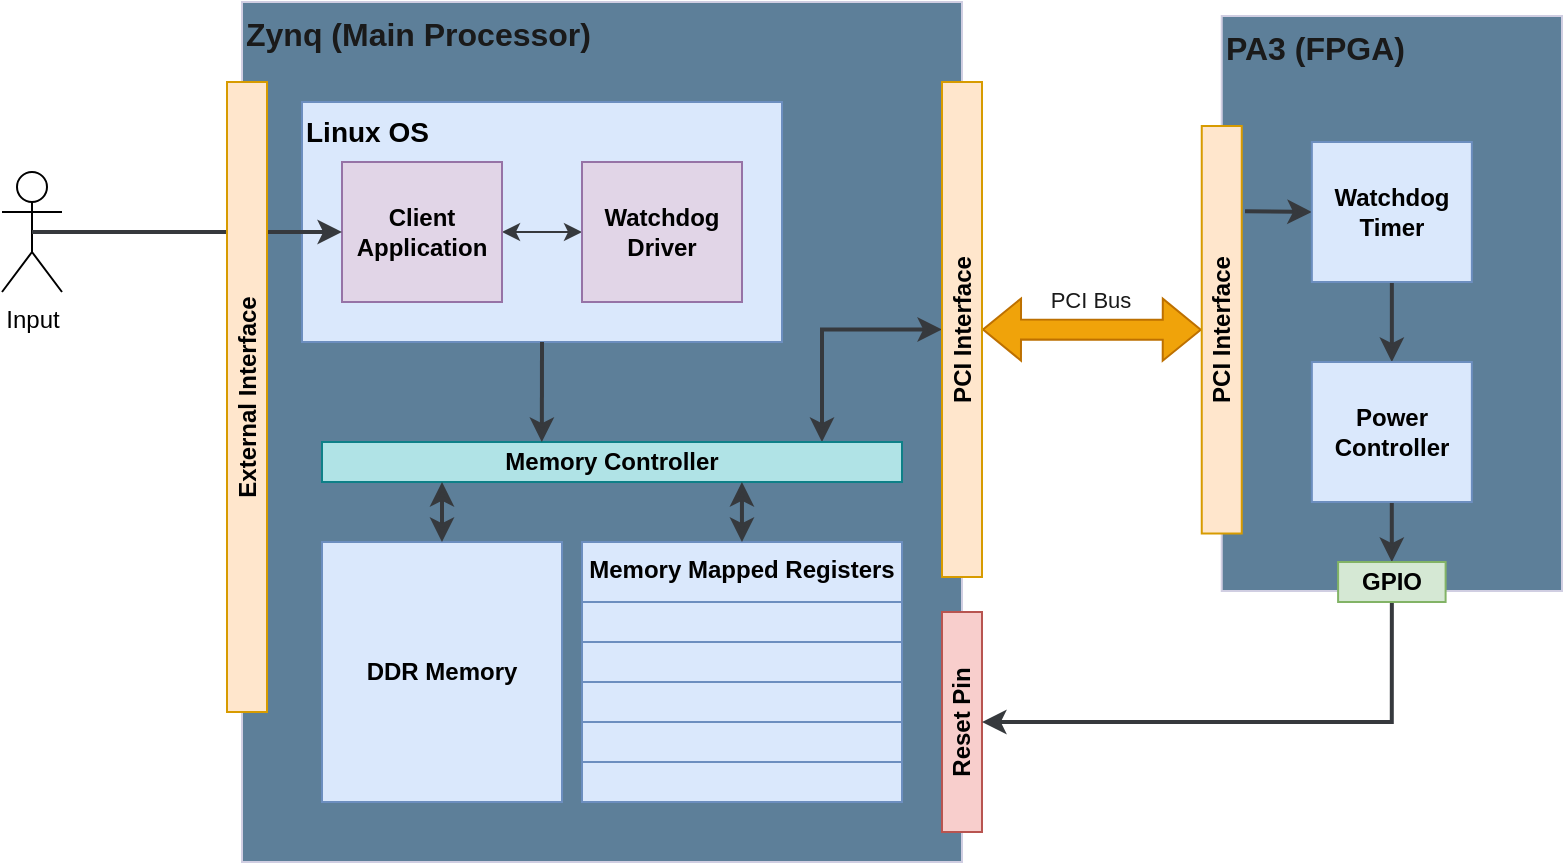 <mxfile version="24.1.0" type="device" pages="3">
  <diagram name="Block Diagram" id="9YBmLriEIpr9SxbL7mwh">
    <mxGraphModel dx="1434" dy="844" grid="1" gridSize="10" guides="1" tooltips="1" connect="1" arrows="1" fold="1" page="1" pageScale="1" pageWidth="1700" pageHeight="1100" math="0" shadow="0">
      <root>
        <mxCell id="0" />
        <mxCell id="1" parent="0" />
        <mxCell id="Uq8s0umb3ngUQMtN_TP0-1" value="Zynq (Main Processor)" style="rounded=0;whiteSpace=wrap;html=1;align=left;verticalAlign=top;fontSize=16;fontStyle=1;labelBackgroundColor=none;fillColor=#5D7F99;strokeColor=#D0CEE2;fontColor=#1A1A1A;" parent="1" vertex="1">
          <mxGeometry x="125" width="360" height="430" as="geometry" />
        </mxCell>
        <mxCell id="Uq8s0umb3ngUQMtN_TP0-8" value="PA3 (FPGA)" style="rounded=0;whiteSpace=wrap;html=1;align=left;verticalAlign=top;fontSize=16;fontStyle=1;labelBackgroundColor=none;fillColor=#5D7F99;strokeColor=#D0CEE2;fontColor=#1A1A1A;" parent="1" vertex="1">
          <mxGeometry x="614.87" y="7" width="170.13" height="287.5" as="geometry" />
        </mxCell>
        <mxCell id="-X1S4XFr96j087HJb6nv-43" style="edgeStyle=orthogonalEdgeStyle;rounded=0;orthogonalLoop=1;jettySize=auto;html=1;entryX=0.5;entryY=0;entryDx=0;entryDy=0;strokeWidth=2;startArrow=classic;startFill=1;labelBackgroundColor=none;strokeColor=#36393D;fontColor=default;" parent="1" target="-X1S4XFr96j087HJb6nv-19" edge="1">
          <mxGeometry relative="1" as="geometry">
            <mxPoint x="415" y="220" as="sourcePoint" />
            <Array as="points">
              <mxPoint x="415" y="164" />
            </Array>
          </mxGeometry>
        </mxCell>
        <mxCell id="-X1S4XFr96j087HJb6nv-1" value="Memory Controller" style="rounded=0;whiteSpace=wrap;html=1;fontStyle=1;labelBackgroundColor=none;fillColor=#b0e3e6;strokeColor=#0e8088;" parent="1" vertex="1">
          <mxGeometry x="165" y="220" width="290" height="20" as="geometry" />
        </mxCell>
        <mxCell id="-X1S4XFr96j087HJb6nv-2" value="Input" style="shape=umlActor;verticalLabelPosition=bottom;verticalAlign=top;html=1;outlineConnect=0;labelBackgroundColor=none;" parent="1" vertex="1">
          <mxGeometry x="5" y="85" width="30" height="60" as="geometry" />
        </mxCell>
        <mxCell id="-X1S4XFr96j087HJb6nv-3" value="DDR Memory" style="rounded=0;whiteSpace=wrap;html=1;rotation=0;fontStyle=1;labelBackgroundColor=none;fillColor=#dae8fc;strokeColor=#6c8ebf;" parent="1" vertex="1">
          <mxGeometry x="165" y="270" width="120" height="130" as="geometry" />
        </mxCell>
        <mxCell id="-X1S4XFr96j087HJb6nv-12" value="" style="group;labelBackgroundColor=none;fillColor=#dae8fc;strokeColor=#6c8ebf;" parent="1" vertex="1" connectable="0">
          <mxGeometry x="295" y="270" width="160" height="130" as="geometry" />
        </mxCell>
        <mxCell id="Uq8s0umb3ngUQMtN_TP0-7" value="Memory Mapped Registers" style="rounded=0;whiteSpace=wrap;html=1;verticalAlign=top;align=center;fontStyle=1;labelBackgroundColor=none;fillColor=#dae8fc;strokeColor=#6c8ebf;" parent="-X1S4XFr96j087HJb6nv-12" vertex="1">
          <mxGeometry width="160" height="130" as="geometry" />
        </mxCell>
        <mxCell id="Uq8s0umb3ngUQMtN_TP0-20" value="" style="rounded=0;whiteSpace=wrap;html=1;labelBackgroundColor=none;fillColor=#dae8fc;strokeColor=#6c8ebf;" parent="-X1S4XFr96j087HJb6nv-12" vertex="1">
          <mxGeometry y="30" width="160" height="20" as="geometry" />
        </mxCell>
        <mxCell id="-X1S4XFr96j087HJb6nv-8" value="" style="rounded=0;whiteSpace=wrap;html=1;labelBackgroundColor=none;fillColor=#dae8fc;strokeColor=#6c8ebf;" parent="-X1S4XFr96j087HJb6nv-12" vertex="1">
          <mxGeometry y="50" width="160" height="20" as="geometry" />
        </mxCell>
        <mxCell id="-X1S4XFr96j087HJb6nv-9" value="" style="rounded=0;whiteSpace=wrap;html=1;labelBackgroundColor=none;fillColor=#dae8fc;strokeColor=#6c8ebf;" parent="-X1S4XFr96j087HJb6nv-12" vertex="1">
          <mxGeometry y="70" width="160" height="20" as="geometry" />
        </mxCell>
        <mxCell id="-X1S4XFr96j087HJb6nv-10" value="" style="rounded=0;whiteSpace=wrap;html=1;labelBackgroundColor=none;fillColor=#dae8fc;strokeColor=#6c8ebf;" parent="-X1S4XFr96j087HJb6nv-12" vertex="1">
          <mxGeometry y="90" width="160" height="20" as="geometry" />
        </mxCell>
        <mxCell id="-X1S4XFr96j087HJb6nv-11" value="" style="rounded=0;whiteSpace=wrap;html=1;labelBackgroundColor=none;fillColor=#dae8fc;strokeColor=#6c8ebf;" parent="-X1S4XFr96j087HJb6nv-12" vertex="1">
          <mxGeometry y="110" width="160" height="20" as="geometry" />
        </mxCell>
        <mxCell id="-X1S4XFr96j087HJb6nv-13" style="edgeStyle=orthogonalEdgeStyle;rounded=0;orthogonalLoop=1;jettySize=auto;html=1;exitX=0.5;exitY=1;exitDx=0;exitDy=0;labelBackgroundColor=none;strokeColor=#736CA8;fontColor=default;" parent="1" source="-X1S4XFr96j087HJb6nv-3" target="-X1S4XFr96j087HJb6nv-3" edge="1">
          <mxGeometry relative="1" as="geometry" />
        </mxCell>
        <mxCell id="-X1S4XFr96j087HJb6nv-15" value="" style="shape=flexArrow;endArrow=classic;startArrow=classic;html=1;rounded=0;exitX=0.5;exitY=1;exitDx=0;exitDy=0;entryX=0.5;entryY=0;entryDx=0;entryDy=0;labelBackgroundColor=none;strokeColor=#BD7000;fontColor=default;fillColor=#f0a30a;" parent="1" source="-X1S4XFr96j087HJb6nv-19" target="-X1S4XFr96j087HJb6nv-39" edge="1">
          <mxGeometry width="100" height="100" relative="1" as="geometry">
            <mxPoint x="525" y="240" as="sourcePoint" />
            <mxPoint x="595" y="198" as="targetPoint" />
          </mxGeometry>
        </mxCell>
        <mxCell id="-X1S4XFr96j087HJb6nv-18" value="PCI Bus" style="edgeLabel;html=1;align=center;verticalAlign=middle;resizable=0;points=[];labelBackgroundColor=none;fontColor=#1A1A1A;" parent="-X1S4XFr96j087HJb6nv-15" vertex="1" connectable="0">
          <mxGeometry x="-0.17" y="5" relative="1" as="geometry">
            <mxPoint x="8" y="-10" as="offset" />
          </mxGeometry>
        </mxCell>
        <mxCell id="-X1S4XFr96j087HJb6nv-19" value="PCI Interface" style="rounded=0;whiteSpace=wrap;html=1;rotation=-90;fontStyle=1;labelBackgroundColor=none;fillColor=#ffe6cc;strokeColor=#d79b00;" parent="1" vertex="1">
          <mxGeometry x="361.25" y="153.75" width="247.5" height="20" as="geometry" />
        </mxCell>
        <mxCell id="-X1S4XFr96j087HJb6nv-26" style="edgeStyle=none;rounded=0;orthogonalLoop=1;jettySize=auto;html=1;exitX=0.5;exitY=0;exitDx=0;exitDy=0;entryX=0.724;entryY=1;entryDx=0;entryDy=0;entryPerimeter=0;startArrow=classic;startFill=1;strokeWidth=2;labelBackgroundColor=none;strokeColor=#36393D;fontColor=default;" parent="1" source="Uq8s0umb3ngUQMtN_TP0-7" target="-X1S4XFr96j087HJb6nv-1" edge="1">
          <mxGeometry relative="1" as="geometry" />
        </mxCell>
        <mxCell id="-X1S4XFr96j087HJb6nv-27" style="edgeStyle=none;rounded=0;orthogonalLoop=1;jettySize=auto;html=1;exitX=0.5;exitY=0;exitDx=0;exitDy=0;startArrow=classic;startFill=1;strokeWidth=2;labelBackgroundColor=none;strokeColor=#36393D;fontColor=default;" parent="1" source="-X1S4XFr96j087HJb6nv-3" edge="1">
          <mxGeometry relative="1" as="geometry">
            <mxPoint x="225" y="240" as="targetPoint" />
          </mxGeometry>
        </mxCell>
        <mxCell id="-X1S4XFr96j087HJb6nv-31" value="Linux OS" style="rounded=0;whiteSpace=wrap;html=1;verticalAlign=top;fontSize=14;fontStyle=1;align=left;labelBackgroundColor=none;fillColor=#dae8fc;strokeColor=#6c8ebf;" parent="1" vertex="1">
          <mxGeometry x="155" y="50" width="240" height="120" as="geometry" />
        </mxCell>
        <mxCell id="-X1S4XFr96j087HJb6nv-37" style="edgeStyle=none;rounded=0;orthogonalLoop=1;jettySize=auto;html=1;exitX=1;exitY=0.5;exitDx=0;exitDy=0;entryX=0;entryY=0.5;entryDx=0;entryDy=0;startArrow=classic;startFill=1;labelBackgroundColor=none;strokeColor=#36393D;fontColor=default;" parent="1" source="Uq8s0umb3ngUQMtN_TP0-5" target="-X1S4XFr96j087HJb6nv-32" edge="1">
          <mxGeometry relative="1" as="geometry" />
        </mxCell>
        <mxCell id="Uq8s0umb3ngUQMtN_TP0-5" value="Client Application" style="rounded=0;whiteSpace=wrap;html=1;fontStyle=1;labelBackgroundColor=none;fillColor=#e1d5e7;strokeColor=#9673a6;" parent="1" vertex="1">
          <mxGeometry x="175" y="80" width="80" height="70" as="geometry" />
        </mxCell>
        <mxCell id="-X1S4XFr96j087HJb6nv-32" value="Watchdog Driver" style="rounded=0;whiteSpace=wrap;html=1;fontStyle=1;labelBackgroundColor=none;fillColor=#e1d5e7;strokeColor=#9673a6;" parent="1" vertex="1">
          <mxGeometry x="295" y="80" width="80" height="70" as="geometry" />
        </mxCell>
        <mxCell id="-X1S4XFr96j087HJb6nv-44" style="edgeStyle=none;rounded=0;orthogonalLoop=1;jettySize=auto;html=1;exitX=0;exitY=0.5;exitDx=0;exitDy=0;entryX=0.791;entryY=1.082;entryDx=0;entryDy=0;entryPerimeter=0;startArrow=classic;startFill=1;endArrow=none;endFill=0;strokeWidth=2;labelBackgroundColor=none;strokeColor=#36393D;fontColor=default;" parent="1" source="-X1S4XFr96j087HJb6nv-35" target="-X1S4XFr96j087HJb6nv-39" edge="1">
          <mxGeometry relative="1" as="geometry" />
        </mxCell>
        <mxCell id="-X1S4XFr96j087HJb6nv-50" style="edgeStyle=orthogonalEdgeStyle;rounded=0;orthogonalLoop=1;jettySize=auto;html=1;exitX=0.5;exitY=1;exitDx=0;exitDy=0;entryX=0.5;entryY=0;entryDx=0;entryDy=0;strokeWidth=2;labelBackgroundColor=none;strokeColor=#36393D;fontColor=default;" parent="1" source="-X1S4XFr96j087HJb6nv-35" target="-X1S4XFr96j087HJb6nv-45" edge="1">
          <mxGeometry relative="1" as="geometry" />
        </mxCell>
        <mxCell id="-X1S4XFr96j087HJb6nv-35" value="Watchdog Timer" style="rounded=0;whiteSpace=wrap;html=1;fontStyle=1;labelBackgroundColor=none;fillColor=#dae8fc;strokeColor=#6c8ebf;" parent="1" vertex="1">
          <mxGeometry x="659.93" y="70" width="80" height="70" as="geometry" />
        </mxCell>
        <mxCell id="-X1S4XFr96j087HJb6nv-36" style="edgeStyle=none;rounded=0;orthogonalLoop=1;jettySize=auto;html=1;exitX=0.5;exitY=1;exitDx=0;exitDy=0;fontSize=11;strokeWidth=2;entryX=0.448;entryY=0;entryDx=0;entryDy=0;entryPerimeter=0;labelBackgroundColor=none;strokeColor=#36393D;fontColor=default;" parent="1" source="-X1S4XFr96j087HJb6nv-31" edge="1">
          <mxGeometry relative="1" as="geometry">
            <mxPoint x="274.92" y="220" as="targetPoint" />
          </mxGeometry>
        </mxCell>
        <mxCell id="-X1S4XFr96j087HJb6nv-38" style="edgeStyle=none;rounded=0;orthogonalLoop=1;jettySize=auto;html=1;exitX=0.5;exitY=0.5;exitDx=0;exitDy=0;exitPerimeter=0;entryX=0;entryY=0.5;entryDx=0;entryDy=0;strokeWidth=2;labelBackgroundColor=none;strokeColor=#36393D;fontColor=default;" parent="1" source="-X1S4XFr96j087HJb6nv-2" target="Uq8s0umb3ngUQMtN_TP0-5" edge="1">
          <mxGeometry relative="1" as="geometry" />
        </mxCell>
        <mxCell id="-X1S4XFr96j087HJb6nv-29" value="External Interface" style="rounded=0;whiteSpace=wrap;html=1;rotation=-90;fontStyle=1;labelBackgroundColor=none;fillColor=#ffe6cc;strokeColor=#d79b00;" parent="1" vertex="1">
          <mxGeometry x="-30" y="187.5" width="315" height="20" as="geometry" />
        </mxCell>
        <mxCell id="-X1S4XFr96j087HJb6nv-39" value="PCI Interface" style="rounded=0;whiteSpace=wrap;html=1;rotation=-90;fontStyle=1;labelBackgroundColor=none;fillColor=#ffe6cc;strokeColor=#d79b00;" parent="1" vertex="1">
          <mxGeometry x="513" y="153.88" width="203.75" height="20" as="geometry" />
        </mxCell>
        <mxCell id="-X1S4XFr96j087HJb6nv-40" value="Reset Pin" style="rounded=0;whiteSpace=wrap;html=1;rotation=-90;fontStyle=1;labelBackgroundColor=none;fillColor=#f8cecc;strokeColor=#b85450;" parent="1" vertex="1">
          <mxGeometry x="430" y="350" width="110" height="20" as="geometry" />
        </mxCell>
        <mxCell id="-X1S4XFr96j087HJb6nv-52" style="edgeStyle=orthogonalEdgeStyle;rounded=0;orthogonalLoop=1;jettySize=auto;html=1;entryX=0.5;entryY=0;entryDx=0;entryDy=0;strokeWidth=2;labelBackgroundColor=none;strokeColor=#36393D;fontColor=default;" parent="1" source="-X1S4XFr96j087HJb6nv-45" target="-X1S4XFr96j087HJb6nv-47" edge="1">
          <mxGeometry relative="1" as="geometry" />
        </mxCell>
        <mxCell id="-X1S4XFr96j087HJb6nv-45" value="Power Controller" style="rounded=0;whiteSpace=wrap;html=1;fontStyle=1;labelBackgroundColor=none;fillColor=#dae8fc;strokeColor=#6c8ebf;" parent="1" vertex="1">
          <mxGeometry x="659.93" y="180" width="80" height="70" as="geometry" />
        </mxCell>
        <mxCell id="-X1S4XFr96j087HJb6nv-49" style="edgeStyle=orthogonalEdgeStyle;rounded=0;orthogonalLoop=1;jettySize=auto;html=1;exitX=0.5;exitY=1;exitDx=0;exitDy=0;entryX=0.5;entryY=1;entryDx=0;entryDy=0;strokeWidth=2;labelBackgroundColor=none;strokeColor=#36393D;fontColor=default;" parent="1" source="-X1S4XFr96j087HJb6nv-47" target="-X1S4XFr96j087HJb6nv-40" edge="1">
          <mxGeometry relative="1" as="geometry" />
        </mxCell>
        <mxCell id="-X1S4XFr96j087HJb6nv-47" value="GPIO" style="rounded=0;whiteSpace=wrap;html=1;rotation=0;fontStyle=1;labelBackgroundColor=none;fillColor=#d5e8d4;strokeColor=#82b366;" parent="1" vertex="1">
          <mxGeometry x="673.05" y="280" width="53.75" height="20" as="geometry" />
        </mxCell>
      </root>
    </mxGraphModel>
  </diagram>
  <diagram id="u01Sc3fE-twOsZu9Sc3E" name="State Machine">
    <mxGraphModel dx="1434" dy="844" grid="1" gridSize="10" guides="1" tooltips="1" connect="1" arrows="1" fold="1" page="1" pageScale="1" pageWidth="1700" pageHeight="1100" math="0" shadow="0">
      <root>
        <mxCell id="0" />
        <mxCell id="1" parent="0" />
        <mxCell id="giajVGpkvgOXOJBnVcRO-1" style="edgeStyle=orthogonalEdgeStyle;curved=1;rounded=0;orthogonalLoop=1;jettySize=auto;html=1;entryX=0.5;entryY=0;entryDx=0;entryDy=0;labelBackgroundColor=none;strokeColor=#736CA8;fontColor=default;" parent="1" source="giajVGpkvgOXOJBnVcRO-2" target="giajVGpkvgOXOJBnVcRO-4" edge="1">
          <mxGeometry relative="1" as="geometry" />
        </mxCell>
        <mxCell id="giajVGpkvgOXOJBnVcRO-2" value="Idle" style="ellipse;whiteSpace=wrap;html=1;fontSize=15;labelBackgroundColor=none;fillColor=#dae8fc;strokeColor=#6c8ebf;" parent="1" vertex="1">
          <mxGeometry x="60" y="20" width="120" height="80" as="geometry" />
        </mxCell>
        <mxCell id="giajVGpkvgOXOJBnVcRO-3" style="edgeStyle=orthogonalEdgeStyle;curved=1;rounded=0;orthogonalLoop=1;jettySize=auto;html=1;labelBackgroundColor=none;strokeColor=#736CA8;fontColor=default;" parent="1" source="giajVGpkvgOXOJBnVcRO-4" target="giajVGpkvgOXOJBnVcRO-6" edge="1">
          <mxGeometry relative="1" as="geometry" />
        </mxCell>
        <mxCell id="giajVGpkvgOXOJBnVcRO-4" value="Configure" style="ellipse;whiteSpace=wrap;html=1;fontSize=15;labelBackgroundColor=none;fillColor=#dae8fc;strokeColor=#6c8ebf;" parent="1" vertex="1">
          <mxGeometry x="60" y="130" width="120" height="80" as="geometry" />
        </mxCell>
        <mxCell id="giajVGpkvgOXOJBnVcRO-5" style="edgeStyle=orthogonalEdgeStyle;curved=1;rounded=0;orthogonalLoop=1;jettySize=auto;html=1;labelBackgroundColor=none;strokeColor=#736CA8;fontColor=default;" parent="1" source="giajVGpkvgOXOJBnVcRO-6" target="giajVGpkvgOXOJBnVcRO-9" edge="1">
          <mxGeometry relative="1" as="geometry" />
        </mxCell>
        <mxCell id="giajVGpkvgOXOJBnVcRO-6" value="Reset Timer Countdown" style="ellipse;whiteSpace=wrap;html=1;fontSize=15;labelBackgroundColor=none;fillColor=#dae8fc;strokeColor=#6c8ebf;" parent="1" vertex="1">
          <mxGeometry x="60" y="240" width="120" height="80" as="geometry" />
        </mxCell>
        <mxCell id="giajVGpkvgOXOJBnVcRO-7" style="edgeStyle=orthogonalEdgeStyle;curved=1;rounded=0;orthogonalLoop=1;jettySize=auto;html=1;entryX=0;entryY=0.5;entryDx=0;entryDy=0;exitX=0;exitY=0.5;exitDx=0;exitDy=0;labelBackgroundColor=none;strokeColor=#736CA8;fontColor=default;" parent="1" source="giajVGpkvgOXOJBnVcRO-9" target="giajVGpkvgOXOJBnVcRO-2" edge="1">
          <mxGeometry relative="1" as="geometry">
            <Array as="points">
              <mxPoint y="390" />
              <mxPoint y="60" />
            </Array>
          </mxGeometry>
        </mxCell>
        <mxCell id="giajVGpkvgOXOJBnVcRO-9" value="Check signals" style="ellipse;whiteSpace=wrap;html=1;fontSize=15;labelBackgroundColor=none;fillColor=#dae8fc;strokeColor=#6c8ebf;" parent="1" vertex="1">
          <mxGeometry x="60" y="350" width="120" height="80" as="geometry" />
        </mxCell>
        <mxCell id="giajVGpkvgOXOJBnVcRO-10" style="edgeStyle=orthogonalEdgeStyle;curved=1;rounded=0;orthogonalLoop=1;jettySize=auto;html=1;entryX=1;entryY=0.5;entryDx=0;entryDy=0;exitX=1;exitY=0.5;exitDx=0;exitDy=0;labelBackgroundColor=none;strokeColor=#736CA8;fontColor=default;" parent="1" source="giajVGpkvgOXOJBnVcRO-9" target="giajVGpkvgOXOJBnVcRO-6" edge="1">
          <mxGeometry relative="1" as="geometry">
            <Array as="points">
              <mxPoint x="200" y="390" />
              <mxPoint x="200" y="280" />
            </Array>
          </mxGeometry>
        </mxCell>
        <mxCell id="giajVGpkvgOXOJBnVcRO-13" style="edgeStyle=orthogonalEdgeStyle;curved=1;rounded=0;orthogonalLoop=1;jettySize=auto;html=1;entryX=1;entryY=1;entryDx=0;entryDy=0;exitX=0.658;exitY=1;exitDx=0;exitDy=0;labelBackgroundColor=none;strokeColor=#736CA8;fontColor=default;exitPerimeter=0;" parent="1" source="giajVGpkvgOXOJBnVcRO-9" target="giajVGpkvgOXOJBnVcRO-9" edge="1">
          <mxGeometry relative="1" as="geometry">
            <Array as="points">
              <mxPoint x="139" y="450" />
              <mxPoint x="180" y="450" />
              <mxPoint x="180" y="418" />
            </Array>
            <mxPoint x="180" y="620" as="sourcePoint" />
          </mxGeometry>
        </mxCell>
        <mxCell id="giajVGpkvgOXOJBnVcRO-14" style="edgeStyle=orthogonalEdgeStyle;curved=1;rounded=0;orthogonalLoop=1;jettySize=auto;html=1;labelBackgroundColor=none;strokeColor=#736CA8;fontColor=default;" parent="1" source="giajVGpkvgOXOJBnVcRO-9" target="giajVGpkvgOXOJBnVcRO-17" edge="1">
          <mxGeometry relative="1" as="geometry">
            <mxPoint x="120" y="430" as="sourcePoint" />
          </mxGeometry>
        </mxCell>
        <mxCell id="giajVGpkvgOXOJBnVcRO-16" style="edgeStyle=orthogonalEdgeStyle;curved=1;rounded=0;orthogonalLoop=1;jettySize=auto;html=1;entryX=0;entryY=0.5;entryDx=0;entryDy=0;labelBackgroundColor=none;strokeColor=#736CA8;fontColor=default;" parent="1" source="giajVGpkvgOXOJBnVcRO-17" target="giajVGpkvgOXOJBnVcRO-19" edge="1">
          <mxGeometry relative="1" as="geometry" />
        </mxCell>
        <mxCell id="giajVGpkvgOXOJBnVcRO-17" value="Trigger reset" style="ellipse;whiteSpace=wrap;html=1;fontSize=15;labelBackgroundColor=none;fillColor=#dae8fc;strokeColor=#6c8ebf;" parent="1" vertex="1">
          <mxGeometry x="60" y="470" width="120" height="80" as="geometry" />
        </mxCell>
        <mxCell id="giajVGpkvgOXOJBnVcRO-18" style="edgeStyle=orthogonalEdgeStyle;curved=1;rounded=0;orthogonalLoop=1;jettySize=auto;html=1;entryX=1;entryY=0.5;entryDx=0;entryDy=0;labelBackgroundColor=none;strokeColor=#736CA8;fontColor=default;" parent="1" source="giajVGpkvgOXOJBnVcRO-19" target="giajVGpkvgOXOJBnVcRO-4" edge="1">
          <mxGeometry relative="1" as="geometry">
            <Array as="points">
              <mxPoint x="310" y="170" />
            </Array>
          </mxGeometry>
        </mxCell>
        <mxCell id="giajVGpkvgOXOJBnVcRO-19" value="Watchdog recovery actions" style="ellipse;whiteSpace=wrap;html=1;fontSize=15;labelBackgroundColor=none;fillColor=#dae8fc;strokeColor=#6c8ebf;" parent="1" vertex="1">
          <mxGeometry x="250" y="470" width="120" height="80" as="geometry" />
        </mxCell>
        <mxCell id="giajVGpkvgOXOJBnVcRO-20" style="edgeStyle=orthogonalEdgeStyle;curved=1;rounded=0;orthogonalLoop=1;jettySize=auto;html=1;exitX=0;exitY=0;exitDx=0;exitDy=0;entryX=1;entryY=0;entryDx=0;entryDy=0;labelBackgroundColor=none;strokeColor=#736CA8;fontColor=default;" parent="1" source="giajVGpkvgOXOJBnVcRO-2" target="giajVGpkvgOXOJBnVcRO-2" edge="1">
          <mxGeometry relative="1" as="geometry">
            <Array as="points">
              <mxPoint x="78" />
              <mxPoint x="162" />
            </Array>
          </mxGeometry>
        </mxCell>
      </root>
    </mxGraphModel>
  </diagram>
  <diagram id="30DmmmC5cns4c_JjqY-t" name="Flow Chart">
    <mxGraphModel dx="1434" dy="844" grid="1" gridSize="10" guides="1" tooltips="1" connect="1" arrows="1" fold="1" page="1" pageScale="1" pageWidth="1700" pageHeight="1100" math="0" shadow="0">
      <root>
        <mxCell id="0" />
        <mxCell id="1" parent="0" />
        <mxCell id="EYLW51N4ykmzliV42sTP-1" style="edgeStyle=none;rounded=0;orthogonalLoop=1;jettySize=auto;html=1;exitX=0.5;exitY=1;exitDx=0;exitDy=0;entryX=0.5;entryY=0;entryDx=0;entryDy=0;labelBackgroundColor=none;strokeColor=#736CA8;fontColor=default;" parent="1" source="EYLW51N4ykmzliV42sTP-2" target="EYLW51N4ykmzliV42sTP-4" edge="1">
          <mxGeometry relative="1" as="geometry" />
        </mxCell>
        <mxCell id="EYLW51N4ykmzliV42sTP-2" value="Start watchdog" style="ellipse;whiteSpace=wrap;html=1;aspect=fixed;labelBackgroundColor=none;fillColor=#d5e8d4;strokeColor=#82b366;" parent="1" vertex="1">
          <mxGeometry width="80" height="80" as="geometry" />
        </mxCell>
        <mxCell id="EYLW51N4ykmzliV42sTP-3" style="edgeStyle=none;rounded=0;orthogonalLoop=1;jettySize=auto;html=1;exitX=1;exitY=0.5;exitDx=0;exitDy=0;entryX=0;entryY=0.5;entryDx=0;entryDy=0;labelBackgroundColor=none;strokeColor=#736CA8;fontColor=default;" parent="1" source="EYLW51N4ykmzliV42sTP-4" target="EYLW51N4ykmzliV42sTP-6" edge="1">
          <mxGeometry relative="1" as="geometry" />
        </mxCell>
        <mxCell id="EYLW51N4ykmzliV42sTP-4" value="Configure Timeout" style="whiteSpace=wrap;html=1;aspect=fixed;labelBackgroundColor=none;fillColor=#dae8fc;strokeColor=#6c8ebf;" parent="1" vertex="1">
          <mxGeometry y="250" width="80" height="80" as="geometry" />
        </mxCell>
        <mxCell id="EYLW51N4ykmzliV42sTP-5" style="edgeStyle=none;rounded=0;orthogonalLoop=1;jettySize=auto;html=1;exitX=1;exitY=0.5;exitDx=0;exitDy=0;entryX=0;entryY=0.5;entryDx=0;entryDy=0;labelBackgroundColor=none;strokeColor=#736CA8;fontColor=default;" parent="1" source="EYLW51N4ykmzliV42sTP-6" target="EYLW51N4ykmzliV42sTP-17" edge="1">
          <mxGeometry relative="1" as="geometry" />
        </mxCell>
        <mxCell id="EYLW51N4ykmzliV42sTP-6" value="Start timer countdown" style="whiteSpace=wrap;html=1;aspect=fixed;labelBackgroundColor=none;fillColor=#dae8fc;strokeColor=#6c8ebf;" parent="1" vertex="1">
          <mxGeometry x="130" y="250" width="80" height="80" as="geometry" />
        </mxCell>
        <mxCell id="ZG6I4-cv2JgWbR1HXgt3-3" style="edgeStyle=orthogonalEdgeStyle;rounded=0;orthogonalLoop=1;jettySize=auto;html=1;strokeColor=#736CA8;" edge="1" parent="1" source="EYLW51N4ykmzliV42sTP-8" target="ZG6I4-cv2JgWbR1HXgt3-1">
          <mxGeometry relative="1" as="geometry" />
        </mxCell>
        <mxCell id="EYLW51N4ykmzliV42sTP-8" value="Reset timer countdown" style="whiteSpace=wrap;html=1;aspect=fixed;labelBackgroundColor=none;fillColor=#dae8fc;strokeColor=#6c8ebf;" parent="1" vertex="1">
          <mxGeometry x="660" y="120" width="80" height="80" as="geometry" />
        </mxCell>
        <mxCell id="EYLW51N4ykmzliV42sTP-9" style="edgeStyle=none;rounded=0;orthogonalLoop=1;jettySize=auto;html=1;exitX=1;exitY=0.5;exitDx=0;exitDy=0;entryX=0;entryY=0.5;entryDx=0;entryDy=0;labelBackgroundColor=none;strokeColor=#736CA8;fontColor=default;" parent="1" source="EYLW51N4ykmzliV42sTP-10" target="EYLW51N4ykmzliV42sTP-23" edge="1">
          <mxGeometry relative="1" as="geometry" />
        </mxCell>
        <mxCell id="EYLW51N4ykmzliV42sTP-10" value="Check for kick" style="whiteSpace=wrap;html=1;aspect=fixed;labelBackgroundColor=none;fillColor=#dae8fc;strokeColor=#6c8ebf;" parent="1" vertex="1">
          <mxGeometry x="540" y="250" width="80" height="80" as="geometry" />
        </mxCell>
        <mxCell id="EYLW51N4ykmzliV42sTP-11" style="edgeStyle=none;rounded=0;orthogonalLoop=1;jettySize=auto;html=1;exitX=0.5;exitY=1;exitDx=0;exitDy=0;entryX=0.5;entryY=0;entryDx=0;entryDy=0;labelBackgroundColor=none;strokeColor=#736CA8;fontColor=default;" parent="1" source="EYLW51N4ykmzliV42sTP-15" target="EYLW51N4ykmzliV42sTP-18" edge="1">
          <mxGeometry relative="1" as="geometry" />
        </mxCell>
        <mxCell id="EYLW51N4ykmzliV42sTP-12" value="Yes" style="edgeLabel;html=1;align=center;verticalAlign=middle;resizable=0;points=[];labelBackgroundColor=none;fontColor=#1A1A1A;" parent="EYLW51N4ykmzliV42sTP-11" vertex="1" connectable="0">
          <mxGeometry x="-0.2" y="-1" relative="1" as="geometry">
            <mxPoint x="-9" as="offset" />
          </mxGeometry>
        </mxCell>
        <mxCell id="EYLW51N4ykmzliV42sTP-13" style="edgeStyle=none;rounded=0;orthogonalLoop=1;jettySize=auto;html=1;exitX=1;exitY=0.5;exitDx=0;exitDy=0;entryX=0;entryY=0.5;entryDx=0;entryDy=0;labelBackgroundColor=none;strokeColor=#736CA8;fontColor=default;" parent="1" source="EYLW51N4ykmzliV42sTP-15" target="EYLW51N4ykmzliV42sTP-10" edge="1">
          <mxGeometry relative="1" as="geometry" />
        </mxCell>
        <mxCell id="EYLW51N4ykmzliV42sTP-14" value="No" style="edgeLabel;html=1;align=center;verticalAlign=middle;resizable=0;points=[];labelBackgroundColor=none;fontColor=#1A1A1A;" parent="EYLW51N4ykmzliV42sTP-13" vertex="1" connectable="0">
          <mxGeometry x="-0.45" y="-4" relative="1" as="geometry">
            <mxPoint x="9" y="-14" as="offset" />
          </mxGeometry>
        </mxCell>
        <mxCell id="EYLW51N4ykmzliV42sTP-15" value="Received exit signal?" style="rhombus;whiteSpace=wrap;html=1;labelBackgroundColor=none;fillColor=#fff2cc;strokeColor=#d6b656;" parent="1" vertex="1">
          <mxGeometry x="390" y="240" width="100" height="100" as="geometry" />
        </mxCell>
        <mxCell id="EYLW51N4ykmzliV42sTP-16" style="edgeStyle=none;rounded=0;orthogonalLoop=1;jettySize=auto;html=1;exitX=1;exitY=0.5;exitDx=0;exitDy=0;labelBackgroundColor=none;strokeColor=#736CA8;fontColor=default;" parent="1" source="EYLW51N4ykmzliV42sTP-17" target="EYLW51N4ykmzliV42sTP-15" edge="1">
          <mxGeometry relative="1" as="geometry" />
        </mxCell>
        <mxCell id="EYLW51N4ykmzliV42sTP-17" value="Check for exit signal" style="whiteSpace=wrap;html=1;aspect=fixed;labelBackgroundColor=none;fillColor=#dae8fc;strokeColor=#6c8ebf;" parent="1" vertex="1">
          <mxGeometry x="260" y="250" width="80" height="80" as="geometry" />
        </mxCell>
        <mxCell id="EYLW51N4ykmzliV42sTP-18" value="Stop watchdog" style="ellipse;whiteSpace=wrap;html=1;aspect=fixed;labelBackgroundColor=none;fillColor=#f8cecc;strokeColor=#b85450;" parent="1" vertex="1">
          <mxGeometry x="400" y="380" width="80" height="80" as="geometry" />
        </mxCell>
        <mxCell id="EYLW51N4ykmzliV42sTP-19" style="edgeStyle=none;rounded=0;orthogonalLoop=1;jettySize=auto;html=1;exitX=0.5;exitY=0;exitDx=0;exitDy=0;labelBackgroundColor=none;strokeColor=#736CA8;fontColor=default;" parent="1" source="EYLW51N4ykmzliV42sTP-23" target="EYLW51N4ykmzliV42sTP-8" edge="1">
          <mxGeometry relative="1" as="geometry" />
        </mxCell>
        <mxCell id="EYLW51N4ykmzliV42sTP-20" value="Yes" style="edgeLabel;html=1;align=center;verticalAlign=middle;resizable=0;points=[];labelBackgroundColor=none;fontColor=#1A1A1A;" parent="EYLW51N4ykmzliV42sTP-19" vertex="1" connectable="0">
          <mxGeometry x="-0.2" y="1" relative="1" as="geometry">
            <mxPoint x="-9" as="offset" />
          </mxGeometry>
        </mxCell>
        <mxCell id="EYLW51N4ykmzliV42sTP-21" style="edgeStyle=orthogonalEdgeStyle;rounded=0;orthogonalLoop=1;jettySize=auto;html=1;exitX=1;exitY=0.5;exitDx=0;exitDy=0;entryX=0;entryY=0.5;entryDx=0;entryDy=0;labelBackgroundColor=none;strokeColor=#736CA8;fontColor=default;" parent="1" source="EYLW51N4ykmzliV42sTP-23" target="EYLW51N4ykmzliV42sTP-28" edge="1">
          <mxGeometry relative="1" as="geometry" />
        </mxCell>
        <mxCell id="EYLW51N4ykmzliV42sTP-22" value="No" style="edgeLabel;html=1;align=center;verticalAlign=middle;resizable=0;points=[];labelBackgroundColor=none;fontColor=#1A1A1A;" parent="EYLW51N4ykmzliV42sTP-21" vertex="1" connectable="0">
          <mxGeometry x="-0.12" y="-1" relative="1" as="geometry">
            <mxPoint y="-11" as="offset" />
          </mxGeometry>
        </mxCell>
        <mxCell id="EYLW51N4ykmzliV42sTP-23" value="Received kick?" style="rhombus;whiteSpace=wrap;html=1;labelBackgroundColor=none;fillColor=#fff2cc;strokeColor=#d6b656;" parent="1" vertex="1">
          <mxGeometry x="650" y="240" width="100" height="100" as="geometry" />
        </mxCell>
        <mxCell id="EYLW51N4ykmzliV42sTP-24" style="edgeStyle=orthogonalEdgeStyle;rounded=0;orthogonalLoop=1;jettySize=auto;html=1;exitX=1;exitY=0.5;exitDx=0;exitDy=0;entryX=0;entryY=0.5;entryDx=0;entryDy=0;labelBackgroundColor=none;strokeColor=#736CA8;fontColor=default;" parent="1" source="EYLW51N4ykmzliV42sTP-28" target="EYLW51N4ykmzliV42sTP-17" edge="1">
          <mxGeometry relative="1" as="geometry">
            <Array as="points">
              <mxPoint x="930" y="290" />
              <mxPoint x="930" y="470" />
              <mxPoint x="240" y="470" />
              <mxPoint x="240" y="290" />
            </Array>
          </mxGeometry>
        </mxCell>
        <mxCell id="EYLW51N4ykmzliV42sTP-25" value="No" style="edgeLabel;html=1;align=center;verticalAlign=middle;resizable=0;points=[];labelBackgroundColor=none;fontColor=#1A1A1A;" parent="EYLW51N4ykmzliV42sTP-24" vertex="1" connectable="0">
          <mxGeometry x="-0.948" y="-2" relative="1" as="geometry">
            <mxPoint x="-12" y="-12" as="offset" />
          </mxGeometry>
        </mxCell>
        <mxCell id="EYLW51N4ykmzliV42sTP-26" style="edgeStyle=orthogonalEdgeStyle;rounded=0;orthogonalLoop=1;jettySize=auto;html=1;entryX=1;entryY=0.5;entryDx=0;entryDy=0;labelBackgroundColor=none;strokeColor=#736CA8;fontColor=default;" parent="1" source="EYLW51N4ykmzliV42sTP-28" target="EYLW51N4ykmzliV42sTP-30" edge="1">
          <mxGeometry relative="1" as="geometry">
            <Array as="points">
              <mxPoint x="850" y="100" />
            </Array>
          </mxGeometry>
        </mxCell>
        <mxCell id="EYLW51N4ykmzliV42sTP-27" value="Yes" style="edgeLabel;html=1;align=center;verticalAlign=middle;resizable=0;points=[];labelBackgroundColor=none;fontColor=#1A1A1A;" parent="EYLW51N4ykmzliV42sTP-26" vertex="1" connectable="0">
          <mxGeometry x="-0.895" y="3" relative="1" as="geometry">
            <mxPoint x="-7" as="offset" />
          </mxGeometry>
        </mxCell>
        <mxCell id="EYLW51N4ykmzliV42sTP-28" value="Countdown complete?" style="rhombus;whiteSpace=wrap;html=1;labelBackgroundColor=none;fillColor=#fff2cc;strokeColor=#d6b656;" parent="1" vertex="1">
          <mxGeometry x="800" y="240" width="100" height="100" as="geometry" />
        </mxCell>
        <mxCell id="EYLW51N4ykmzliV42sTP-29" style="edgeStyle=orthogonalEdgeStyle;rounded=0;orthogonalLoop=1;jettySize=auto;html=1;exitX=0;exitY=0.5;exitDx=0;exitDy=0;labelBackgroundColor=none;strokeColor=#736CA8;fontColor=default;" parent="1" source="EYLW51N4ykmzliV42sTP-30" target="EYLW51N4ykmzliV42sTP-32" edge="1">
          <mxGeometry relative="1" as="geometry" />
        </mxCell>
        <mxCell id="EYLW51N4ykmzliV42sTP-30" value="Trigger reset" style="whiteSpace=wrap;html=1;aspect=fixed;labelBackgroundColor=none;fillColor=#dae8fc;strokeColor=#6c8ebf;" parent="1" vertex="1">
          <mxGeometry x="410" y="60" width="80" height="80" as="geometry" />
        </mxCell>
        <mxCell id="EYLW51N4ykmzliV42sTP-31" style="edgeStyle=orthogonalEdgeStyle;rounded=0;orthogonalLoop=1;jettySize=auto;html=1;exitX=0;exitY=0.5;exitDx=0;exitDy=0;entryX=0.5;entryY=0;entryDx=0;entryDy=0;labelBackgroundColor=none;strokeColor=#736CA8;fontColor=default;" parent="1" source="EYLW51N4ykmzliV42sTP-32" target="EYLW51N4ykmzliV42sTP-4" edge="1">
          <mxGeometry relative="1" as="geometry" />
        </mxCell>
        <mxCell id="EYLW51N4ykmzliV42sTP-32" value="Perform watchdog recovery actions" style="whiteSpace=wrap;html=1;aspect=fixed;labelBackgroundColor=none;fillColor=#dae8fc;strokeColor=#6c8ebf;" parent="1" vertex="1">
          <mxGeometry x="280" y="60" width="80" height="80" as="geometry" />
        </mxCell>
        <mxCell id="ZG6I4-cv2JgWbR1HXgt3-2" style="edgeStyle=orthogonalEdgeStyle;rounded=0;orthogonalLoop=1;jettySize=auto;html=1;exitX=0;exitY=0.5;exitDx=0;exitDy=0;entryX=0;entryY=0.5;entryDx=0;entryDy=0;strokeColor=#736CA8;" edge="1" parent="1" source="ZG6I4-cv2JgWbR1HXgt3-1" target="EYLW51N4ykmzliV42sTP-6">
          <mxGeometry relative="1" as="geometry" />
        </mxCell>
        <mxCell id="ZG6I4-cv2JgWbR1HXgt3-1" value="Reset Kick" style="whiteSpace=wrap;html=1;aspect=fixed;labelBackgroundColor=none;fillColor=#dae8fc;strokeColor=#6c8ebf;" vertex="1" parent="1">
          <mxGeometry x="530" y="120" width="80" height="80" as="geometry" />
        </mxCell>
      </root>
    </mxGraphModel>
  </diagram>
</mxfile>
